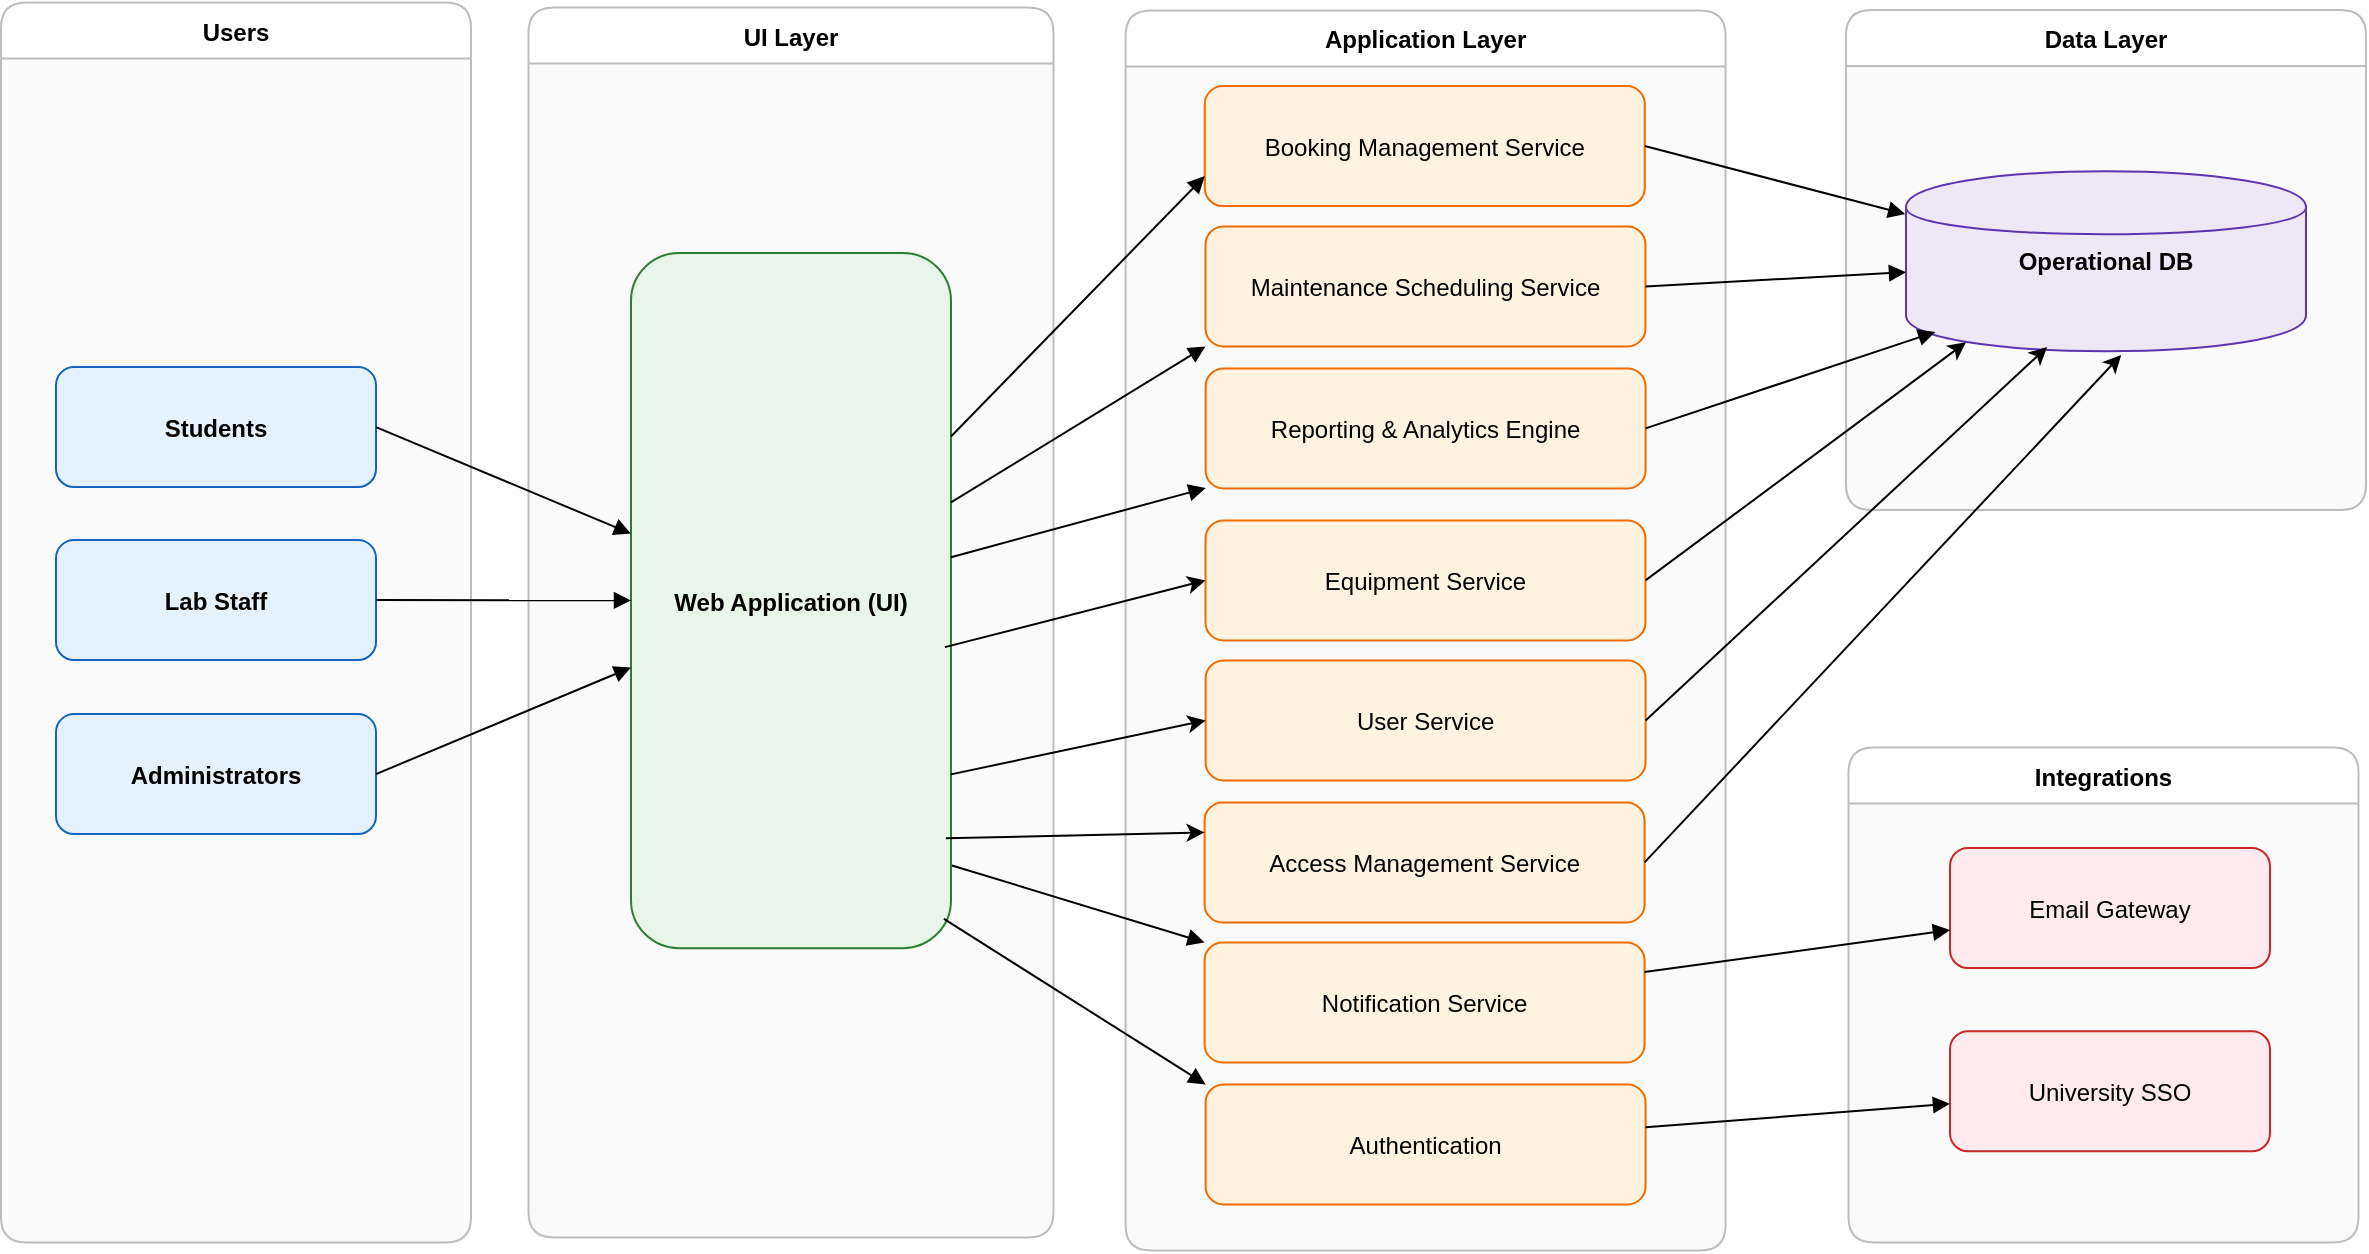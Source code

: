 <mxfile>
    <diagram name="Lab System Architecture" id="0">
        <mxGraphModel dx="2141" dy="747" grid="1" gridSize="10" guides="1" tooltips="1" connect="1" arrows="1" fold="1" page="1" pageScale="1" pageWidth="1100" pageHeight="850" math="0" shadow="0">
            <root>
                <mxCell id="0"/>
                <mxCell id="1" parent="0"/>
                <mxCell id="lane_Users" value="Users" style="shape=swimlane;rounded=1;horizontal=0;startSize=28;swimlaneFillColor=#FAFAFA;strokeColor=#BDBDBD;fontStyle=1;rotation=90;" parent="1" vertex="1">
                    <mxGeometry x="-340" y="233.75" width="620" height="235" as="geometry"/>
                </mxCell>
                <mxCell id="4" value="Administrators" style="shape=rectangle;rounded=1;fillColor=#E3F2FD;strokeColor=#1565C0;fontStyle=1;" parent="lane_Users" vertex="1">
                    <mxGeometry x="220" y="163.29" width="160" height="60" as="geometry"/>
                </mxCell>
                <mxCell id="3" value="Lab Staff" style="shape=rectangle;rounded=1;fillColor=#E3F2FD;strokeColor=#1565C0;fontStyle=1;" parent="lane_Users" vertex="1">
                    <mxGeometry x="220" y="76.29" width="160" height="60" as="geometry"/>
                </mxCell>
                <mxCell id="2" value="Students" style="shape=rectangle;rounded=1;fillColor=#E3F2FD;strokeColor=#1565C0;fontStyle=1;" parent="lane_Users" vertex="1">
                    <mxGeometry x="220" y="-10.21" width="160" height="60" as="geometry"/>
                </mxCell>
                <mxCell id="lane_UI Layer" value="UI Layer" style="shape=swimlane;rounded=1;horizontal=0;startSize=28;swimlaneFillColor=#FAFAFA;strokeColor=#BDBDBD;fontStyle=1;rotation=90;" parent="1" vertex="1">
                    <mxGeometry x="-60" y="220" width="615" height="262.5" as="geometry"/>
                </mxCell>
                <mxCell id="5" value="Web Application (UI)" style="shape=rectangle;rounded=1;fillColor=#E8F5E9;strokeColor=#2E7D32;fontStyle=1;rotation=0;" parent="lane_UI Layer" vertex="1">
                    <mxGeometry x="227.5" y="-53.5" width="160" height="347.57" as="geometry"/>
                </mxCell>
                <mxCell id="lane_Application Layer" value="Application Layer" style="shape=swimlane;rounded=1;horizontal=0;startSize=28;swimlaneFillColor=#FAFAFA;strokeColor=#BDBDBD;fontStyle=1;rotation=90;" parent="1" vertex="1">
                    <mxGeometry x="254.79" y="205.21" width="620" height="300" as="geometry"/>
                </mxCell>
                <mxCell id="6" value="Booking Management Service" style="shape=rectangle;rounded=1;fillColor=#FFF3E0;strokeColor=#EF6C00;" parent="lane_Application Layer" vertex="1">
                    <mxGeometry x="199.61" y="-122.17" width="220" height="60" as="geometry"/>
                </mxCell>
                <mxCell id="7" value="Maintenance Scheduling Service" style="shape=rectangle;rounded=1;fillColor=#FFF3E0;strokeColor=#EF6C00;" parent="lane_Application Layer" vertex="1">
                    <mxGeometry x="199.96" y="-52" width="220" height="60" as="geometry"/>
                </mxCell>
                <mxCell id="8" value="Reporting &amp; Analytics Engine" style="shape=rectangle;rounded=1;fillColor=#FFF3E0;strokeColor=#EF6C00;" parent="lane_Application Layer" vertex="1">
                    <mxGeometry x="200.01" y="19" width="220" height="60" as="geometry"/>
                </mxCell>
                <mxCell id="9" value="Notification Service" style="shape=rectangle;rounded=1;fillColor=#FFF3E0;strokeColor=#EF6C00;" parent="lane_Application Layer" vertex="1">
                    <mxGeometry x="199.5" y="306" width="220" height="60" as="geometry"/>
                </mxCell>
                <mxCell id="10" value="Authentication" style="shape=rectangle;rounded=1;fillColor=#FFF3E0;strokeColor=#EF6C00;" parent="lane_Application Layer" vertex="1">
                    <mxGeometry x="200.01" y="376.99" width="220" height="60" as="geometry"/>
                </mxCell>
                <mxCell id="31" value="Equipment Service" style="shape=rectangle;rounded=1;fillColor=#FFF3E0;strokeColor=#EF6C00;" parent="lane_Application Layer" vertex="1">
                    <mxGeometry x="199.96" y="95" width="220" height="60" as="geometry"/>
                </mxCell>
                <mxCell id="33" value="User Service" style="shape=rectangle;rounded=1;fillColor=#FFF3E0;strokeColor=#EF6C00;" parent="lane_Application Layer" vertex="1">
                    <mxGeometry x="200.01" y="165" width="220" height="60" as="geometry"/>
                </mxCell>
                <mxCell id="38" value="Access Management Service" style="shape=rectangle;rounded=1;fillColor=#FFF3E0;strokeColor=#EF6C00;" parent="lane_Application Layer" vertex="1">
                    <mxGeometry x="199.5" y="236" width="220" height="60" as="geometry"/>
                </mxCell>
                <mxCell id="lane_Data Layer" value="Data Layer" style="shape=swimlane;rounded=1;horizontal=0;startSize=28;swimlaneFillColor=#FAFAFA;strokeColor=#BDBDBD;fontStyle=1;rotation=90;" parent="1" vertex="1">
                    <mxGeometry x="780" y="40" width="250" height="260" as="geometry"/>
                </mxCell>
                <mxCell id="11" value="Operational DB" style="shape=cylinder;whiteSpace=wrap;html=1;fillColor=#EDE7F6;strokeColor=#5E35B1;fontStyle=1" parent="lane_Data Layer" vertex="1">
                    <mxGeometry x="25" y="85.62" width="200" height="90" as="geometry"/>
                </mxCell>
                <mxCell id="lane_Integrations" value="Integrations" style="shape=swimlane;rounded=1;horizontal=0;startSize=28;swimlaneFillColor=#FAFAFA;strokeColor=#BDBDBD;fontStyle=1;rotation=90;" parent="1" vertex="1">
                    <mxGeometry x="780" y="410" width="247.5" height="255" as="geometry"/>
                </mxCell>
                <mxCell id="13" value="Email Gateway" style="shape=rectangle;rounded=1;fillColor=#FFEBEE;strokeColor=#C62828;rotation=0;" parent="lane_Integrations" vertex="1">
                    <mxGeometry x="47" y="54" width="160" height="60" as="geometry"/>
                </mxCell>
                <mxCell id="14" value="University SSO" style="shape=rectangle;rounded=1;fillColor=#FFEBEE;strokeColor=#C62828;rotation=0;" parent="lane_Integrations" vertex="1">
                    <mxGeometry x="47" y="145.63" width="160" height="60" as="geometry"/>
                </mxCell>
                <mxCell id="15" style="endArrow=block;exitX=1;exitY=0.5;exitDx=0;exitDy=0;" parent="1" source="2" target="5" edge="1">
                    <mxGeometry relative="1" as="geometry"/>
                </mxCell>
                <mxCell id="16" style="endArrow=block;exitX=1;exitY=0.5;exitDx=0;exitDy=0;" parent="1" source="3" target="5" edge="1">
                    <mxGeometry relative="1" as="geometry"/>
                </mxCell>
                <mxCell id="17" style="endArrow=block;exitX=1;exitY=0.5;exitDx=0;exitDy=0;" parent="1" source="4" target="5" edge="1">
                    <mxGeometry relative="1" as="geometry"/>
                </mxCell>
                <mxCell id="18" style="endArrow=block;entryX=0;entryY=0.75;entryDx=0;entryDy=0;" parent="1" source="5" target="6" edge="1">
                    <mxGeometry relative="1" as="geometry"/>
                </mxCell>
                <mxCell id="19" style="endArrow=block;entryX=0;entryY=1;entryDx=0;entryDy=0;" parent="1" source="5" target="7" edge="1">
                    <mxGeometry relative="1" as="geometry"/>
                </mxCell>
                <mxCell id="20" style="endArrow=block;" parent="1" source="5" target="8" edge="1">
                    <mxGeometry relative="1" as="geometry"/>
                </mxCell>
                <mxCell id="21" style="endArrow=block;entryX=0;entryY=0;entryDx=0;entryDy=0;exitX=1.003;exitY=0.881;exitDx=0;exitDy=0;exitPerimeter=0;" parent="1" source="5" target="9" edge="1">
                    <mxGeometry relative="1" as="geometry"/>
                </mxCell>
                <mxCell id="22" style="endArrow=block;entryX=0;entryY=0;entryDx=0;entryDy=0;exitX=0.978;exitY=0.958;exitDx=0;exitDy=0;exitPerimeter=0;" parent="1" source="5" target="10" edge="1">
                    <mxGeometry relative="1" as="geometry"/>
                </mxCell>
                <mxCell id="23" style="endArrow=block;entryX=-0.002;entryY=0.238;entryDx=0;entryDy=0;entryPerimeter=0;exitX=1;exitY=0.5;exitDx=0;exitDy=0;" parent="1" source="6" target="11" edge="1">
                    <mxGeometry relative="1" as="geometry">
                        <mxPoint x="660" y="127" as="sourcePoint"/>
                    </mxGeometry>
                </mxCell>
                <mxCell id="24" style="endArrow=block;exitX=1;exitY=0.5;exitDx=0;exitDy=0;" parent="1" source="7" target="11" edge="1">
                    <mxGeometry relative="1" as="geometry">
                        <mxPoint x="660" y="217" as="sourcePoint"/>
                    </mxGeometry>
                </mxCell>
                <mxCell id="25" style="endArrow=block;entryX=0.073;entryY=0.893;entryDx=0;entryDy=0;entryPerimeter=0;exitX=1;exitY=0.5;exitDx=0;exitDy=0;" parent="1" source="8" target="11" edge="1">
                    <mxGeometry relative="1" as="geometry"/>
                </mxCell>
                <mxCell id="27" style="endArrow=block;" parent="1" source="10" target="14" edge="1">
                    <mxGeometry relative="1" as="geometry"/>
                </mxCell>
                <mxCell id="28" style="endArrow=block;" parent="1" source="9" target="13" edge="1">
                    <mxGeometry relative="1" as="geometry"/>
                </mxCell>
                <mxCell id="34" style="edgeStyle=none;html=1;exitX=1;exitY=0.75;exitDx=0;exitDy=0;entryX=0;entryY=0.5;entryDx=0;entryDy=0;" parent="1" source="5" target="33" edge="1">
                    <mxGeometry relative="1" as="geometry"/>
                </mxCell>
                <mxCell id="35" style="edgeStyle=none;html=1;exitX=0.981;exitY=0.567;exitDx=0;exitDy=0;entryX=0;entryY=0.5;entryDx=0;entryDy=0;exitPerimeter=0;" parent="1" source="5" target="31" edge="1">
                    <mxGeometry relative="1" as="geometry"/>
                </mxCell>
                <mxCell id="36" style="edgeStyle=none;html=1;exitX=1;exitY=0.5;exitDx=0;exitDy=0;entryX=0.15;entryY=0.95;entryDx=0;entryDy=0;entryPerimeter=0;" parent="1" source="31" target="11" edge="1">
                    <mxGeometry relative="1" as="geometry"/>
                </mxCell>
                <mxCell id="37" style="edgeStyle=none;html=1;exitX=1;exitY=0.5;exitDx=0;exitDy=0;entryX=0.353;entryY=0.976;entryDx=0;entryDy=0;entryPerimeter=0;" parent="1" source="33" target="11" edge="1">
                    <mxGeometry relative="1" as="geometry"/>
                </mxCell>
                <mxCell id="39" style="edgeStyle=none;html=1;exitX=1;exitY=0.5;exitDx=0;exitDy=0;entryX=0.538;entryY=1.021;entryDx=0;entryDy=0;entryPerimeter=0;" parent="1" source="38" target="11" edge="1">
                    <mxGeometry relative="1" as="geometry"/>
                </mxCell>
                <mxCell id="40" style="edgeStyle=none;html=1;exitX=0.984;exitY=0.842;exitDx=0;exitDy=0;entryX=0;entryY=0.25;entryDx=0;entryDy=0;exitPerimeter=0;" parent="1" source="5" target="38" edge="1">
                    <mxGeometry relative="1" as="geometry"/>
                </mxCell>
            </root>
        </mxGraphModel>
    </diagram>
</mxfile>